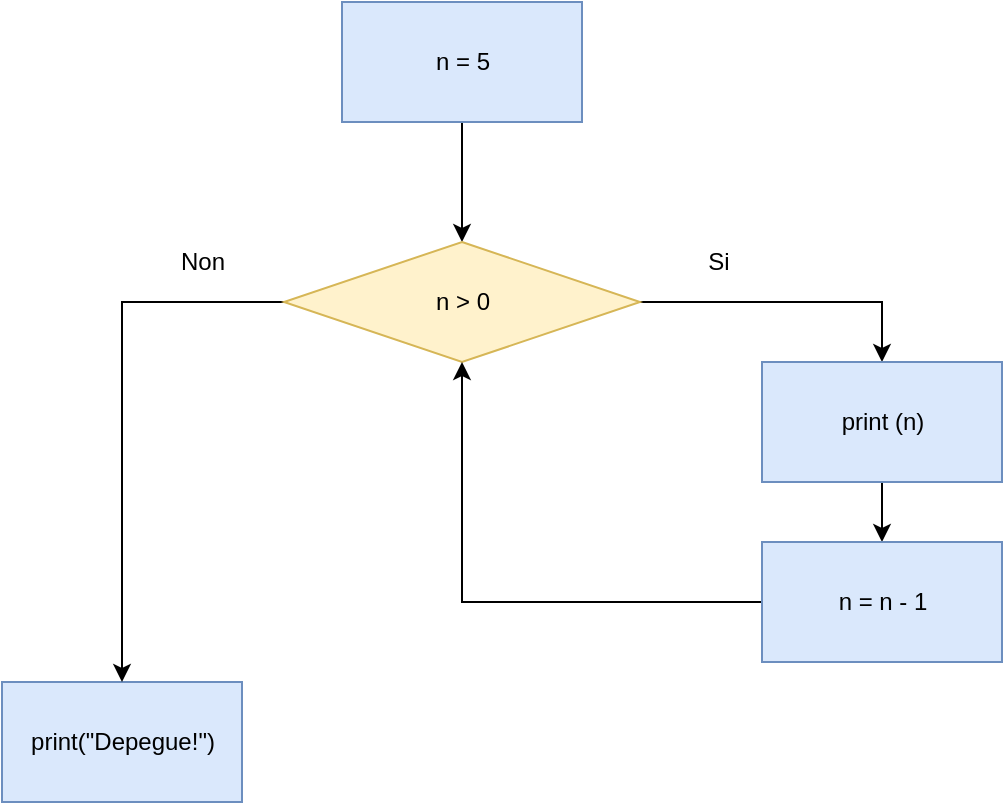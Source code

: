 <mxfile version="13.0.3" type="device"><diagram id="hd9oxlzmDNLp9rE3PW-C" name="Page-1"><mxGraphModel dx="1422" dy="783" grid="1" gridSize="10" guides="1" tooltips="1" connect="1" arrows="1" fold="1" page="1" pageScale="1" pageWidth="583" pageHeight="827" math="0" shadow="0"><root><mxCell id="0"/><mxCell id="1" parent="0"/><mxCell id="N3KyVp1ks2HBkcjftW8J-10" value="" style="rounded=0;whiteSpace=wrap;html=1;fillColor=#dae8fc;strokeColor=#6c8ebf;" vertex="1" parent="1"><mxGeometry x="20" y="460" width="120" height="60" as="geometry"/></mxCell><mxCell id="N3KyVp1ks2HBkcjftW8J-20" style="edgeStyle=orthogonalEdgeStyle;rounded=0;orthogonalLoop=1;jettySize=auto;html=1;entryX=0.5;entryY=0;entryDx=0;entryDy=0;" edge="1" parent="1" source="N3KyVp1ks2HBkcjftW8J-1" target="N3KyVp1ks2HBkcjftW8J-3"><mxGeometry relative="1" as="geometry"/></mxCell><mxCell id="N3KyVp1ks2HBkcjftW8J-1" value="" style="rounded=0;whiteSpace=wrap;html=1;fillColor=#dae8fc;strokeColor=#6c8ebf;" vertex="1" parent="1"><mxGeometry x="190" y="120" width="120" height="60" as="geometry"/></mxCell><mxCell id="N3KyVp1ks2HBkcjftW8J-2" value="n = 5" style="text;html=1;resizable=0;autosize=1;align=center;verticalAlign=middle;points=[];fillColor=none;strokeColor=none;rounded=0;" vertex="1" parent="1"><mxGeometry x="230" y="140" width="40" height="20" as="geometry"/></mxCell><mxCell id="N3KyVp1ks2HBkcjftW8J-11" style="edgeStyle=orthogonalEdgeStyle;rounded=0;orthogonalLoop=1;jettySize=auto;html=1;entryX=0.5;entryY=0;entryDx=0;entryDy=0;" edge="1" parent="1" source="N3KyVp1ks2HBkcjftW8J-3" target="N3KyVp1ks2HBkcjftW8J-5"><mxGeometry relative="1" as="geometry"/></mxCell><mxCell id="N3KyVp1ks2HBkcjftW8J-17" style="edgeStyle=orthogonalEdgeStyle;rounded=0;orthogonalLoop=1;jettySize=auto;html=1;" edge="1" parent="1" source="N3KyVp1ks2HBkcjftW8J-3" target="N3KyVp1ks2HBkcjftW8J-10"><mxGeometry relative="1" as="geometry"/></mxCell><mxCell id="N3KyVp1ks2HBkcjftW8J-3" value="" style="rhombus;whiteSpace=wrap;html=1;fillColor=#fff2cc;strokeColor=#d6b656;" vertex="1" parent="1"><mxGeometry x="161" y="240" width="178" height="60" as="geometry"/></mxCell><mxCell id="N3KyVp1ks2HBkcjftW8J-4" value="n &amp;gt; 0" style="text;html=1;resizable=0;autosize=1;align=center;verticalAlign=middle;points=[];fillColor=none;strokeColor=none;rounded=0;" vertex="1" parent="1"><mxGeometry x="230" y="260" width="40" height="20" as="geometry"/></mxCell><mxCell id="N3KyVp1ks2HBkcjftW8J-13" style="edgeStyle=orthogonalEdgeStyle;rounded=0;orthogonalLoop=1;jettySize=auto;html=1;entryX=0.5;entryY=0;entryDx=0;entryDy=0;" edge="1" parent="1" source="N3KyVp1ks2HBkcjftW8J-5" target="N3KyVp1ks2HBkcjftW8J-7"><mxGeometry relative="1" as="geometry"/></mxCell><mxCell id="N3KyVp1ks2HBkcjftW8J-5" value="" style="rounded=0;whiteSpace=wrap;html=1;fillColor=#dae8fc;strokeColor=#6c8ebf;" vertex="1" parent="1"><mxGeometry x="400" y="300" width="120" height="60" as="geometry"/></mxCell><mxCell id="N3KyVp1ks2HBkcjftW8J-6" value="print (n)" style="text;html=1;resizable=0;autosize=1;align=center;verticalAlign=middle;points=[];fillColor=none;strokeColor=none;rounded=0;" vertex="1" parent="1"><mxGeometry x="430" y="320" width="60" height="20" as="geometry"/></mxCell><mxCell id="N3KyVp1ks2HBkcjftW8J-15" style="edgeStyle=orthogonalEdgeStyle;rounded=0;orthogonalLoop=1;jettySize=auto;html=1;entryX=0.5;entryY=1;entryDx=0;entryDy=0;" edge="1" parent="1" source="N3KyVp1ks2HBkcjftW8J-7" target="N3KyVp1ks2HBkcjftW8J-3"><mxGeometry relative="1" as="geometry"/></mxCell><mxCell id="N3KyVp1ks2HBkcjftW8J-7" value="" style="rounded=0;whiteSpace=wrap;html=1;fillColor=#dae8fc;strokeColor=#6c8ebf;" vertex="1" parent="1"><mxGeometry x="400" y="390" width="120" height="60" as="geometry"/></mxCell><mxCell id="N3KyVp1ks2HBkcjftW8J-8" value="n = n - 1" style="text;html=1;resizable=0;autosize=1;align=center;verticalAlign=middle;points=[];fillColor=none;strokeColor=none;rounded=0;" vertex="1" parent="1"><mxGeometry x="430" y="410" width="60" height="20" as="geometry"/></mxCell><mxCell id="N3KyVp1ks2HBkcjftW8J-9" value="print(&quot;Depegue!&quot;)" style="text;html=1;resizable=0;autosize=1;align=center;verticalAlign=middle;points=[];fillColor=none;strokeColor=none;rounded=0;" vertex="1" parent="1"><mxGeometry x="25" y="480" width="110" height="20" as="geometry"/></mxCell><mxCell id="N3KyVp1ks2HBkcjftW8J-12" value="Si" style="text;html=1;resizable=0;autosize=1;align=center;verticalAlign=middle;points=[];fillColor=none;strokeColor=none;rounded=0;" vertex="1" parent="1"><mxGeometry x="363" y="240" width="30" height="20" as="geometry"/></mxCell><mxCell id="N3KyVp1ks2HBkcjftW8J-18" value="Non" style="text;html=1;resizable=0;autosize=1;align=center;verticalAlign=middle;points=[];fillColor=none;strokeColor=none;rounded=0;" vertex="1" parent="1"><mxGeometry x="100" y="240" width="40" height="20" as="geometry"/></mxCell></root></mxGraphModel></diagram></mxfile>